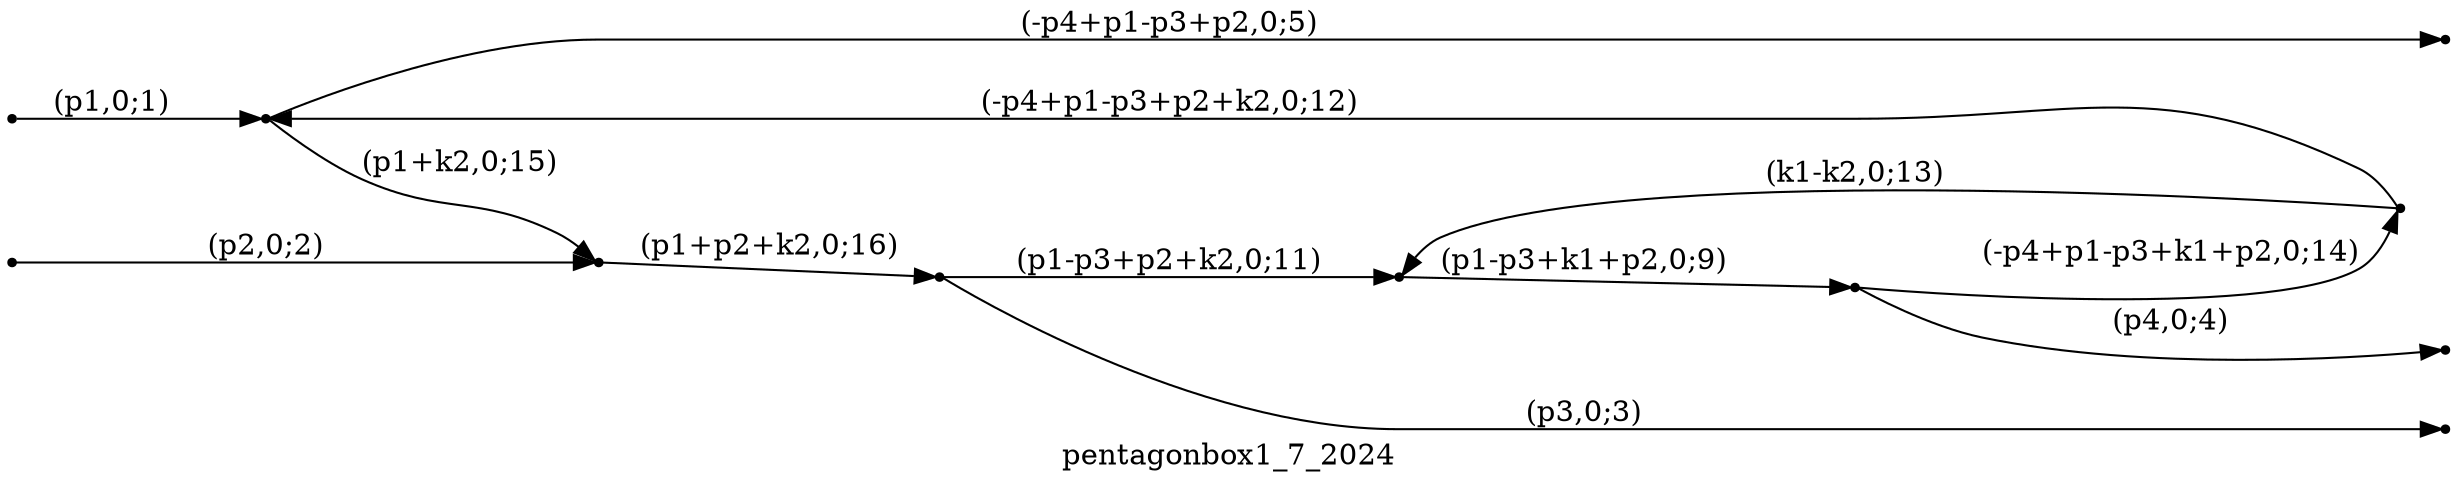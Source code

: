 digraph pentagonbox1_7_2024 {
  label="pentagonbox1_7_2024";
  rankdir="LR";
  subgraph edges {
    -1 -> 5 [label="(p1,0;1)"];
    -2 -> 6 [label="(p2,0;2)"];
    2 -> -3 [label="(p3,0;3)"];
    4 -> -4 [label="(p4,0;4)"];
    5 -> -5 [label="(-p4+p1-p3+p2,0;5)"];
    1 -> 4 [label="(p1-p3+k1+p2,0;9)"];
    2 -> 1 [label="(p1-p3+p2+k2,0;11)"];
    3 -> 5 [label="(-p4+p1-p3+p2+k2,0;12)"];
    3 -> 1 [label="(k1-k2,0;13)"];
    4 -> 3 [label="(-p4+p1-p3+k1+p2,0;14)"];
    5 -> 6 [label="(p1+k2,0;15)"];
    6 -> 2 [label="(p1+p2+k2,0;16)"];
  }
  subgraph incoming { rank="source"; -1; -2; }
  subgraph outgoing { rank="sink"; -3; -4; -5; }
-5 [shape=point];
-4 [shape=point];
-3 [shape=point];
-2 [shape=point];
-1 [shape=point];
1 [shape=point];
2 [shape=point];
3 [shape=point];
4 [shape=point];
5 [shape=point];
6 [shape=point];
}

